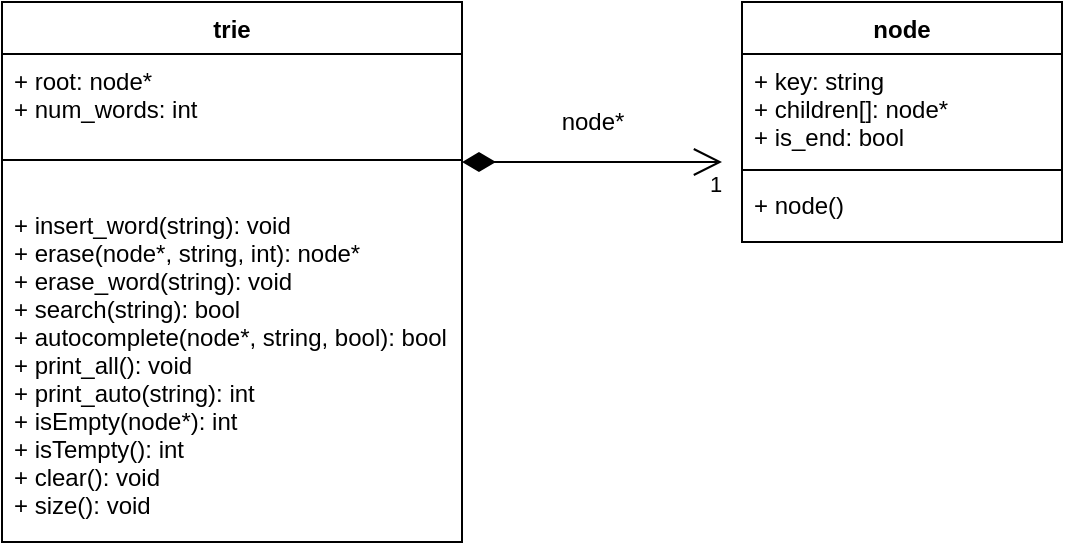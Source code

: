 <mxfile>
    <diagram id="ZvN3ZHAzjdugsuJ7-m42" name="Page-1">
        <mxGraphModel dx="380" dy="575" grid="1" gridSize="10" guides="1" tooltips="1" connect="1" arrows="1" fold="1" page="1" pageScale="1" pageWidth="850" pageHeight="1100" math="0" shadow="0">
            <root>
                <mxCell id="0"/>
                <mxCell id="1" parent="0"/>
                <mxCell id="2" value="trie" style="swimlane;fontStyle=1;align=center;verticalAlign=top;childLayout=stackLayout;horizontal=1;startSize=26;horizontalStack=0;resizeParent=1;resizeParentMax=0;resizeLast=0;collapsible=1;marginBottom=0;" parent="1" vertex="1">
                    <mxGeometry x="40" y="40" width="230" height="270" as="geometry"/>
                </mxCell>
                <mxCell id="3" value="+ root: node*&#10;+ num_words: int" style="text;strokeColor=none;fillColor=none;align=left;verticalAlign=top;spacingLeft=4;spacingRight=4;overflow=hidden;rotatable=0;points=[[0,0.5],[1,0.5]];portConstraint=eastwest;" parent="2" vertex="1">
                    <mxGeometry y="26" width="230" height="34" as="geometry"/>
                </mxCell>
                <mxCell id="4" value="" style="line;strokeWidth=1;fillColor=none;align=left;verticalAlign=middle;spacingTop=-1;spacingLeft=3;spacingRight=3;rotatable=0;labelPosition=right;points=[];portConstraint=eastwest;" parent="2" vertex="1">
                    <mxGeometry y="60" width="230" height="38" as="geometry"/>
                </mxCell>
                <mxCell id="5" value="+ insert_word(string): void&#10;+ erase(node*, string, int): node*&#10;+ erase_word(string): void&#10;+ search(string): bool&#10;+ autocomplete(node*, string, bool): bool&#10;+ print_all(): void&#10;+ print_auto(string): int&#10;+ isEmpty(node*): int&#10;+ isTempty(): int&#10;+ clear(): void&#10;+ size(): void" style="text;strokeColor=none;fillColor=none;align=left;verticalAlign=top;spacingLeft=4;spacingRight=4;overflow=hidden;rotatable=0;points=[[0,0.5],[1,0.5]];portConstraint=eastwest;" parent="2" vertex="1">
                    <mxGeometry y="98" width="230" height="172" as="geometry"/>
                </mxCell>
                <mxCell id="7" value="1" style="endArrow=open;html=1;endSize=12;startArrow=diamondThin;startSize=14;startFill=1;edgeStyle=orthogonalEdgeStyle;align=left;verticalAlign=bottom;" parent="1" edge="1">
                    <mxGeometry x="0.875" y="-20" relative="1" as="geometry">
                        <mxPoint x="270" y="120" as="sourcePoint"/>
                        <mxPoint x="400" y="120" as="targetPoint"/>
                        <mxPoint as="offset"/>
                        <Array as="points">
                            <mxPoint x="350" y="120"/>
                            <mxPoint x="350" y="120"/>
                        </Array>
                    </mxGeometry>
                </mxCell>
                <mxCell id="8" value="node*" style="text;html=1;align=center;verticalAlign=middle;resizable=0;points=[];autosize=1;" parent="1" vertex="1">
                    <mxGeometry x="310" y="90" width="50" height="20" as="geometry"/>
                </mxCell>
                <mxCell id="9" value="node" style="swimlane;fontStyle=1;align=center;verticalAlign=top;childLayout=stackLayout;horizontal=1;startSize=26;horizontalStack=0;resizeParent=1;resizeParentMax=0;resizeLast=0;collapsible=1;marginBottom=0;" parent="1" vertex="1">
                    <mxGeometry x="410" y="40" width="160" height="120" as="geometry">
                        <mxRectangle x="360" y="40" width="60" height="26" as="alternateBounds"/>
                    </mxGeometry>
                </mxCell>
                <mxCell id="10" value="+ key: string&#10;+ children[]: node*&#10;+ is_end: bool" style="text;strokeColor=none;fillColor=none;align=left;verticalAlign=top;spacingLeft=4;spacingRight=4;overflow=hidden;rotatable=0;points=[[0,0.5],[1,0.5]];portConstraint=eastwest;" parent="9" vertex="1">
                    <mxGeometry y="26" width="160" height="54" as="geometry"/>
                </mxCell>
                <mxCell id="11" value="" style="line;strokeWidth=1;fillColor=none;align=left;verticalAlign=middle;spacingTop=-1;spacingLeft=3;spacingRight=3;rotatable=0;labelPosition=right;points=[];portConstraint=eastwest;" parent="9" vertex="1">
                    <mxGeometry y="80" width="160" height="8" as="geometry"/>
                </mxCell>
                <mxCell id="12" value="+ node()" style="text;strokeColor=none;fillColor=none;align=left;verticalAlign=top;spacingLeft=4;spacingRight=4;overflow=hidden;rotatable=0;points=[[0,0.5],[1,0.5]];portConstraint=eastwest;" parent="9" vertex="1">
                    <mxGeometry y="88" width="160" height="32" as="geometry"/>
                </mxCell>
            </root>
        </mxGraphModel>
    </diagram>
</mxfile>